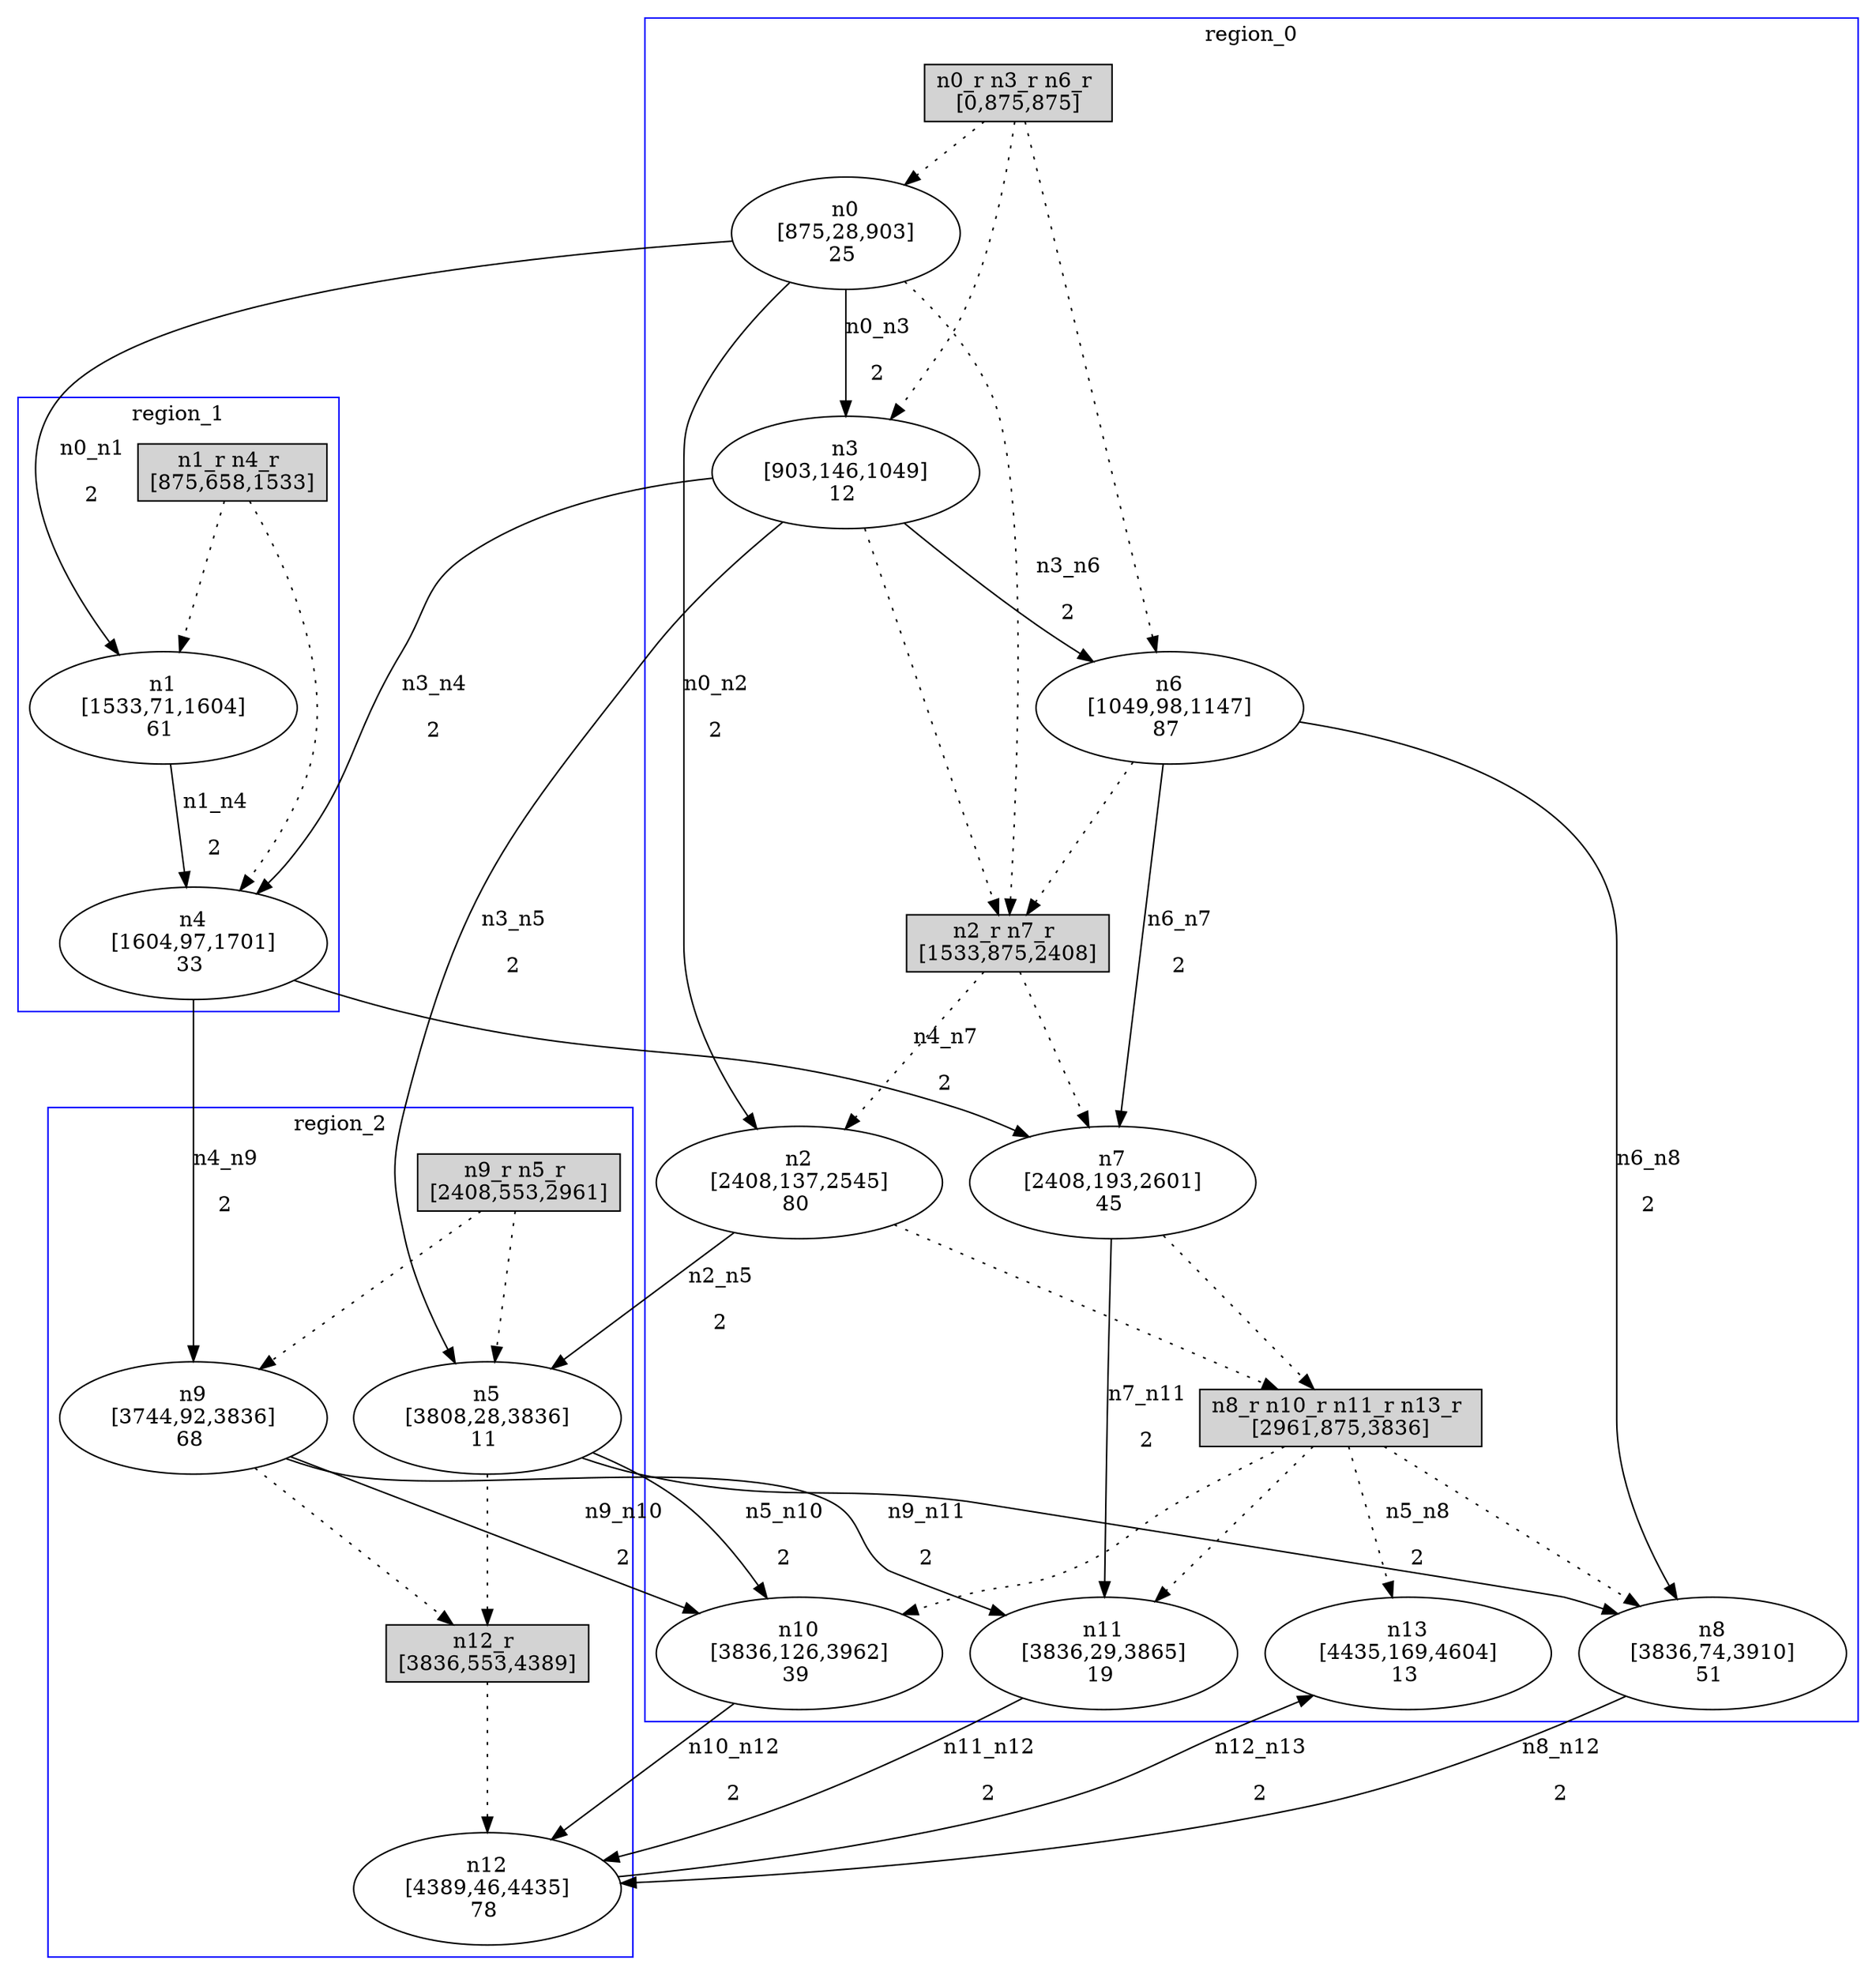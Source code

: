 //3-LSsolveMIPnSolStatus 2.
//4-SL 4604.
//5-LSsolveMIPsolveTime(double) 1.83426.
//6-reconfigurateNum(int) 6.
//7-reconfigurateTime(int) 4389.
digraph test_0 {
	size="28,40";
	subgraph cluster0 {
		stytle=filled;
		color=blue;
		label=region_0;
		reconfNode_0_1 [ shape = box, style = filled, label = "n0_r n3_r n6_r \n[0,875,875]" ];
		n0 [ label="n0\n[875,28,903]\n25 " ];
		n3 [ label="n3\n[903,146,1049]\n12 " ];
		n6 [ label="n6\n[1049,98,1147]\n87 " ];
		reconfNode_0_1 -> n0 [ style = dotted ];
		reconfNode_0_1 -> n3 [ style = dotted ];
		reconfNode_0_1 -> n6 [ style = dotted ];
		n0 -> reconfNode_0_2 [ style = dotted ];
		n3 -> reconfNode_0_2 [ style = dotted ];
		n6 -> reconfNode_0_2 [ style = dotted ];
		reconfNode_0_2 [ shape = box, style = filled, label = "n2_r n7_r \n[1533,875,2408]" ];
		n2 [ label="n2\n[2408,137,2545]\n80 " ];
		n7 [ label="n7\n[2408,193,2601]\n45 " ];
		reconfNode_0_2 -> n2 [ style = dotted ];
		reconfNode_0_2 -> n7 [ style = dotted ];
		n2 -> reconfNode_0_3 [ style = dotted ];
		n7 -> reconfNode_0_3 [ style = dotted ];
		reconfNode_0_3 [ shape = box, style = filled, label = "n8_r n10_r n11_r n13_r \n[2961,875,3836]" ];
		n8 [ label="n8\n[3836,74,3910]\n51 " ];
		n10 [ label="n10\n[3836,126,3962]\n39 " ];
		n11 [ label="n11\n[3836,29,3865]\n19 " ];
		n13 [ label="n13\n[4435,169,4604]\n13 " ];
		reconfNode_0_3 -> n8 [ style = dotted ];
		reconfNode_0_3 -> n10 [ style = dotted ];
		reconfNode_0_3 -> n11 [ style = dotted ];
		reconfNode_0_3 -> n13 [ style = dotted ];
	}
	subgraph cluster1 {
		stytle=filled;
		color=blue;
		label=region_1;
		reconfNode_1_1 [ shape = box, style = filled, label = "n1_r n4_r \n[875,658,1533]" ];
		n1 [ label="n1\n[1533,71,1604]\n61 " ];
		n4 [ label="n4\n[1604,97,1701]\n33 " ];
		reconfNode_1_1 -> n1 [ style = dotted ];
		reconfNode_1_1 -> n4 [ style = dotted ];
	}
	subgraph cluster2 {
		stytle=filled;
		color=blue;
		label=region_2;
		reconfNode_2_1 [ shape = box, style = filled, label = "n9_r n5_r \n[2408,553,2961]" ];
		n9 [ label="n9\n[3744,92,3836]\n68 " ];
		n5 [ label="n5\n[3808,28,3836]\n11 " ];
		reconfNode_2_1 -> n9 [ style = dotted ];
		reconfNode_2_1 -> n5 [ style = dotted ];
		n9 -> reconfNode_2_2 [ style = dotted ];
		n5 -> reconfNode_2_2 [ style = dotted ];
		reconfNode_2_2 [ shape = box, style = filled, label = "n12_r \n[3836,553,4389]" ];
		n12 [ label="n12\n[4389,46,4435]\n78 " ];
		reconfNode_2_2 -> n12 [ style = dotted ];
	}
	n0 -> n1 [ label="n0_n1\n2" ];
	n0 -> n2 [ label="n0_n2\n2" ];
	n0 -> n3 [ label="n0_n3\n2" ];
	n1 -> n4 [ label="n1_n4\n2" ];
	n2 -> n5 [ label="n2_n5\n2" ];
	n3 -> n4 [ label="n3_n4\n2" ];
	n3 -> n5 [ label="n3_n5\n2" ];
	n3 -> n6 [ label="n3_n6\n2" ];
	n4 -> n7 [ label="n4_n7\n2" ];
	n4 -> n9 [ label="n4_n9\n2" ];
	n5 -> n8 [ label="n5_n8\n2" ];
	n5 -> n10 [ label="n5_n10\n2" ];
	n6 -> n7 [ label="n6_n7\n2" ];
	n6 -> n8 [ label="n6_n8\n2" ];
	n7 -> n11 [ label="n7_n11\n2" ];
	n9 -> n10 [ label="n9_n10\n2" ];
	n9 -> n11 [ label="n9_n11\n2" ];
	n8 -> n12 [ label="n8_n12\n2" ];
	n10 -> n12 [ label="n10_n12\n2" ];
	n11 -> n12 [ label="n11_n12\n2" ];
	n12 -> n13 [ label="n12_n13\n2" ];
}

